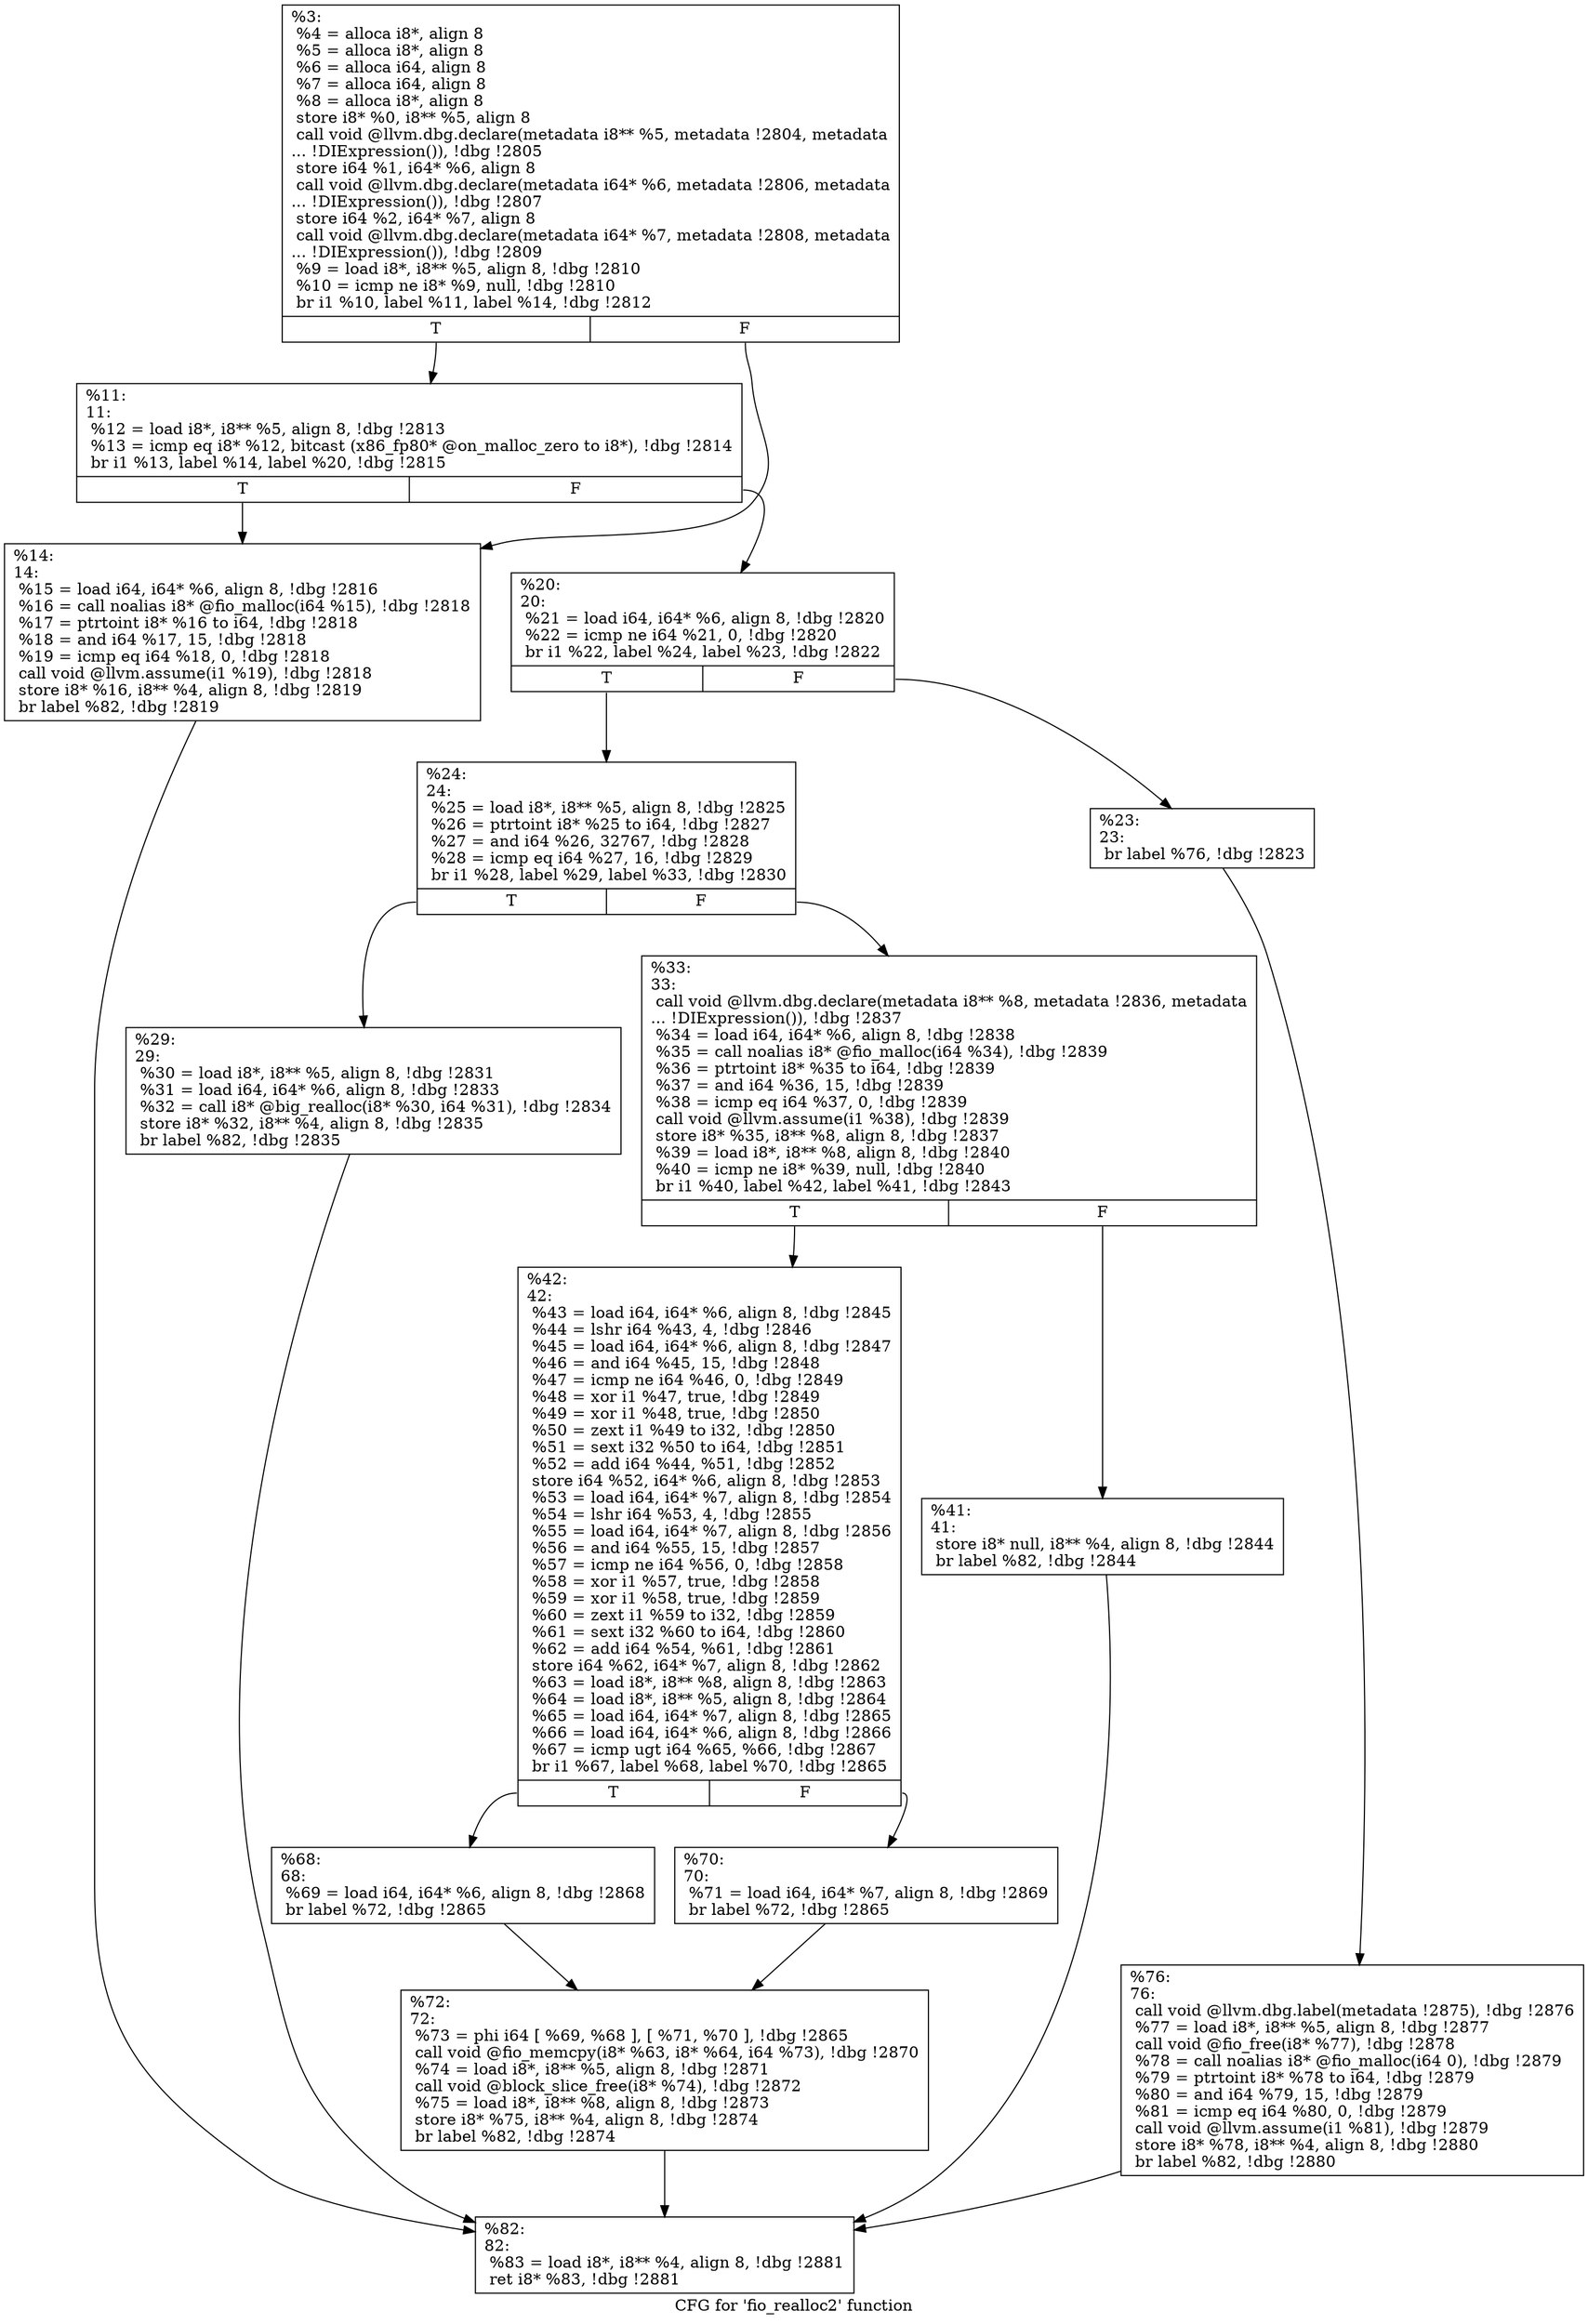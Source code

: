 digraph "CFG for 'fio_realloc2' function" {
	label="CFG for 'fio_realloc2' function";

	Node0x55685164c640 [shape=record,label="{%3:\l  %4 = alloca i8*, align 8\l  %5 = alloca i8*, align 8\l  %6 = alloca i64, align 8\l  %7 = alloca i64, align 8\l  %8 = alloca i8*, align 8\l  store i8* %0, i8** %5, align 8\l  call void @llvm.dbg.declare(metadata i8** %5, metadata !2804, metadata\l... !DIExpression()), !dbg !2805\l  store i64 %1, i64* %6, align 8\l  call void @llvm.dbg.declare(metadata i64* %6, metadata !2806, metadata\l... !DIExpression()), !dbg !2807\l  store i64 %2, i64* %7, align 8\l  call void @llvm.dbg.declare(metadata i64* %7, metadata !2808, metadata\l... !DIExpression()), !dbg !2809\l  %9 = load i8*, i8** %5, align 8, !dbg !2810\l  %10 = icmp ne i8* %9, null, !dbg !2810\l  br i1 %10, label %11, label %14, !dbg !2812\l|{<s0>T|<s1>F}}"];
	Node0x55685164c640:s0 -> Node0x55685164d360;
	Node0x55685164c640:s1 -> Node0x55685164d3b0;
	Node0x55685164d360 [shape=record,label="{%11:\l11:                                               \l  %12 = load i8*, i8** %5, align 8, !dbg !2813\l  %13 = icmp eq i8* %12, bitcast (x86_fp80* @on_malloc_zero to i8*), !dbg !2814\l  br i1 %13, label %14, label %20, !dbg !2815\l|{<s0>T|<s1>F}}"];
	Node0x55685164d360:s0 -> Node0x55685164d3b0;
	Node0x55685164d360:s1 -> Node0x55685164d400;
	Node0x55685164d3b0 [shape=record,label="{%14:\l14:                                               \l  %15 = load i64, i64* %6, align 8, !dbg !2816\l  %16 = call noalias i8* @fio_malloc(i64 %15), !dbg !2818\l  %17 = ptrtoint i8* %16 to i64, !dbg !2818\l  %18 = and i64 %17, 15, !dbg !2818\l  %19 = icmp eq i64 %18, 0, !dbg !2818\l  call void @llvm.assume(i1 %19), !dbg !2818\l  store i8* %16, i8** %4, align 8, !dbg !2819\l  br label %82, !dbg !2819\l}"];
	Node0x55685164d3b0 -> Node0x55685164d770;
	Node0x55685164d400 [shape=record,label="{%20:\l20:                                               \l  %21 = load i64, i64* %6, align 8, !dbg !2820\l  %22 = icmp ne i64 %21, 0, !dbg !2820\l  br i1 %22, label %24, label %23, !dbg !2822\l|{<s0>T|<s1>F}}"];
	Node0x55685164d400:s0 -> Node0x55685164d4a0;
	Node0x55685164d400:s1 -> Node0x55685164d450;
	Node0x55685164d450 [shape=record,label="{%23:\l23:                                               \l  br label %76, !dbg !2823\l}"];
	Node0x55685164d450 -> Node0x55685164d720;
	Node0x55685164d4a0 [shape=record,label="{%24:\l24:                                               \l  %25 = load i8*, i8** %5, align 8, !dbg !2825\l  %26 = ptrtoint i8* %25 to i64, !dbg !2827\l  %27 = and i64 %26, 32767, !dbg !2828\l  %28 = icmp eq i64 %27, 16, !dbg !2829\l  br i1 %28, label %29, label %33, !dbg !2830\l|{<s0>T|<s1>F}}"];
	Node0x55685164d4a0:s0 -> Node0x55685164d4f0;
	Node0x55685164d4a0:s1 -> Node0x55685164d540;
	Node0x55685164d4f0 [shape=record,label="{%29:\l29:                                               \l  %30 = load i8*, i8** %5, align 8, !dbg !2831\l  %31 = load i64, i64* %6, align 8, !dbg !2833\l  %32 = call i8* @big_realloc(i8* %30, i64 %31), !dbg !2834\l  store i8* %32, i8** %4, align 8, !dbg !2835\l  br label %82, !dbg !2835\l}"];
	Node0x55685164d4f0 -> Node0x55685164d770;
	Node0x55685164d540 [shape=record,label="{%33:\l33:                                               \l  call void @llvm.dbg.declare(metadata i8** %8, metadata !2836, metadata\l... !DIExpression()), !dbg !2837\l  %34 = load i64, i64* %6, align 8, !dbg !2838\l  %35 = call noalias i8* @fio_malloc(i64 %34), !dbg !2839\l  %36 = ptrtoint i8* %35 to i64, !dbg !2839\l  %37 = and i64 %36, 15, !dbg !2839\l  %38 = icmp eq i64 %37, 0, !dbg !2839\l  call void @llvm.assume(i1 %38), !dbg !2839\l  store i8* %35, i8** %8, align 8, !dbg !2837\l  %39 = load i8*, i8** %8, align 8, !dbg !2840\l  %40 = icmp ne i8* %39, null, !dbg !2840\l  br i1 %40, label %42, label %41, !dbg !2843\l|{<s0>T|<s1>F}}"];
	Node0x55685164d540:s0 -> Node0x55685164d5e0;
	Node0x55685164d540:s1 -> Node0x55685164d590;
	Node0x55685164d590 [shape=record,label="{%41:\l41:                                               \l  store i8* null, i8** %4, align 8, !dbg !2844\l  br label %82, !dbg !2844\l}"];
	Node0x55685164d590 -> Node0x55685164d770;
	Node0x55685164d5e0 [shape=record,label="{%42:\l42:                                               \l  %43 = load i64, i64* %6, align 8, !dbg !2845\l  %44 = lshr i64 %43, 4, !dbg !2846\l  %45 = load i64, i64* %6, align 8, !dbg !2847\l  %46 = and i64 %45, 15, !dbg !2848\l  %47 = icmp ne i64 %46, 0, !dbg !2849\l  %48 = xor i1 %47, true, !dbg !2849\l  %49 = xor i1 %48, true, !dbg !2850\l  %50 = zext i1 %49 to i32, !dbg !2850\l  %51 = sext i32 %50 to i64, !dbg !2851\l  %52 = add i64 %44, %51, !dbg !2852\l  store i64 %52, i64* %6, align 8, !dbg !2853\l  %53 = load i64, i64* %7, align 8, !dbg !2854\l  %54 = lshr i64 %53, 4, !dbg !2855\l  %55 = load i64, i64* %7, align 8, !dbg !2856\l  %56 = and i64 %55, 15, !dbg !2857\l  %57 = icmp ne i64 %56, 0, !dbg !2858\l  %58 = xor i1 %57, true, !dbg !2858\l  %59 = xor i1 %58, true, !dbg !2859\l  %60 = zext i1 %59 to i32, !dbg !2859\l  %61 = sext i32 %60 to i64, !dbg !2860\l  %62 = add i64 %54, %61, !dbg !2861\l  store i64 %62, i64* %7, align 8, !dbg !2862\l  %63 = load i8*, i8** %8, align 8, !dbg !2863\l  %64 = load i8*, i8** %5, align 8, !dbg !2864\l  %65 = load i64, i64* %7, align 8, !dbg !2865\l  %66 = load i64, i64* %6, align 8, !dbg !2866\l  %67 = icmp ugt i64 %65, %66, !dbg !2867\l  br i1 %67, label %68, label %70, !dbg !2865\l|{<s0>T|<s1>F}}"];
	Node0x55685164d5e0:s0 -> Node0x55685164d630;
	Node0x55685164d5e0:s1 -> Node0x55685164d680;
	Node0x55685164d630 [shape=record,label="{%68:\l68:                                               \l  %69 = load i64, i64* %6, align 8, !dbg !2868\l  br label %72, !dbg !2865\l}"];
	Node0x55685164d630 -> Node0x55685164d6d0;
	Node0x55685164d680 [shape=record,label="{%70:\l70:                                               \l  %71 = load i64, i64* %7, align 8, !dbg !2869\l  br label %72, !dbg !2865\l}"];
	Node0x55685164d680 -> Node0x55685164d6d0;
	Node0x55685164d6d0 [shape=record,label="{%72:\l72:                                               \l  %73 = phi i64 [ %69, %68 ], [ %71, %70 ], !dbg !2865\l  call void @fio_memcpy(i8* %63, i8* %64, i64 %73), !dbg !2870\l  %74 = load i8*, i8** %5, align 8, !dbg !2871\l  call void @block_slice_free(i8* %74), !dbg !2872\l  %75 = load i8*, i8** %8, align 8, !dbg !2873\l  store i8* %75, i8** %4, align 8, !dbg !2874\l  br label %82, !dbg !2874\l}"];
	Node0x55685164d6d0 -> Node0x55685164d770;
	Node0x55685164d720 [shape=record,label="{%76:\l76:                                               \l  call void @llvm.dbg.label(metadata !2875), !dbg !2876\l  %77 = load i8*, i8** %5, align 8, !dbg !2877\l  call void @fio_free(i8* %77), !dbg !2878\l  %78 = call noalias i8* @fio_malloc(i64 0), !dbg !2879\l  %79 = ptrtoint i8* %78 to i64, !dbg !2879\l  %80 = and i64 %79, 15, !dbg !2879\l  %81 = icmp eq i64 %80, 0, !dbg !2879\l  call void @llvm.assume(i1 %81), !dbg !2879\l  store i8* %78, i8** %4, align 8, !dbg !2880\l  br label %82, !dbg !2880\l}"];
	Node0x55685164d720 -> Node0x55685164d770;
	Node0x55685164d770 [shape=record,label="{%82:\l82:                                               \l  %83 = load i8*, i8** %4, align 8, !dbg !2881\l  ret i8* %83, !dbg !2881\l}"];
}
